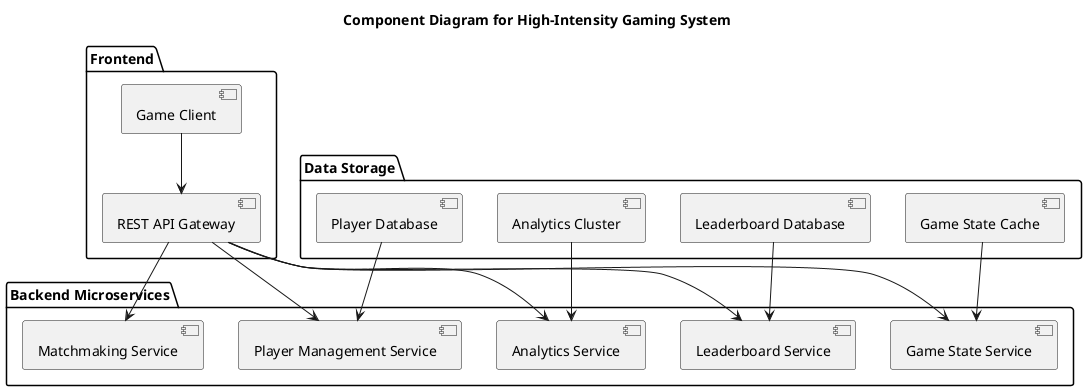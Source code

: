 @startuml
title Component Diagram for High-Intensity Gaming System

package "Frontend" {
    [Game Client] --> [REST API Gateway]
}

package "Backend Microservices" {
    [Player Management Service]
    [Matchmaking Service]
    [Game State Service]
    [Leaderboard Service]
    [Analytics Service]

    [REST API Gateway] --> [Player Management Service]
    [REST API Gateway] --> [Matchmaking Service]
    [REST API Gateway] --> [Game State Service]
    [REST API Gateway] --> [Leaderboard Service]
    [REST API Gateway] --> [Analytics Service]
}

package "Data Storage" {
    [Player Database] --> [Player Management Service]
    [Game State Cache] --> [Game State Service]
    [Leaderboard Database] --> [Leaderboard Service]
    [Analytics Cluster] --> [Analytics Service]
}

@enduml
